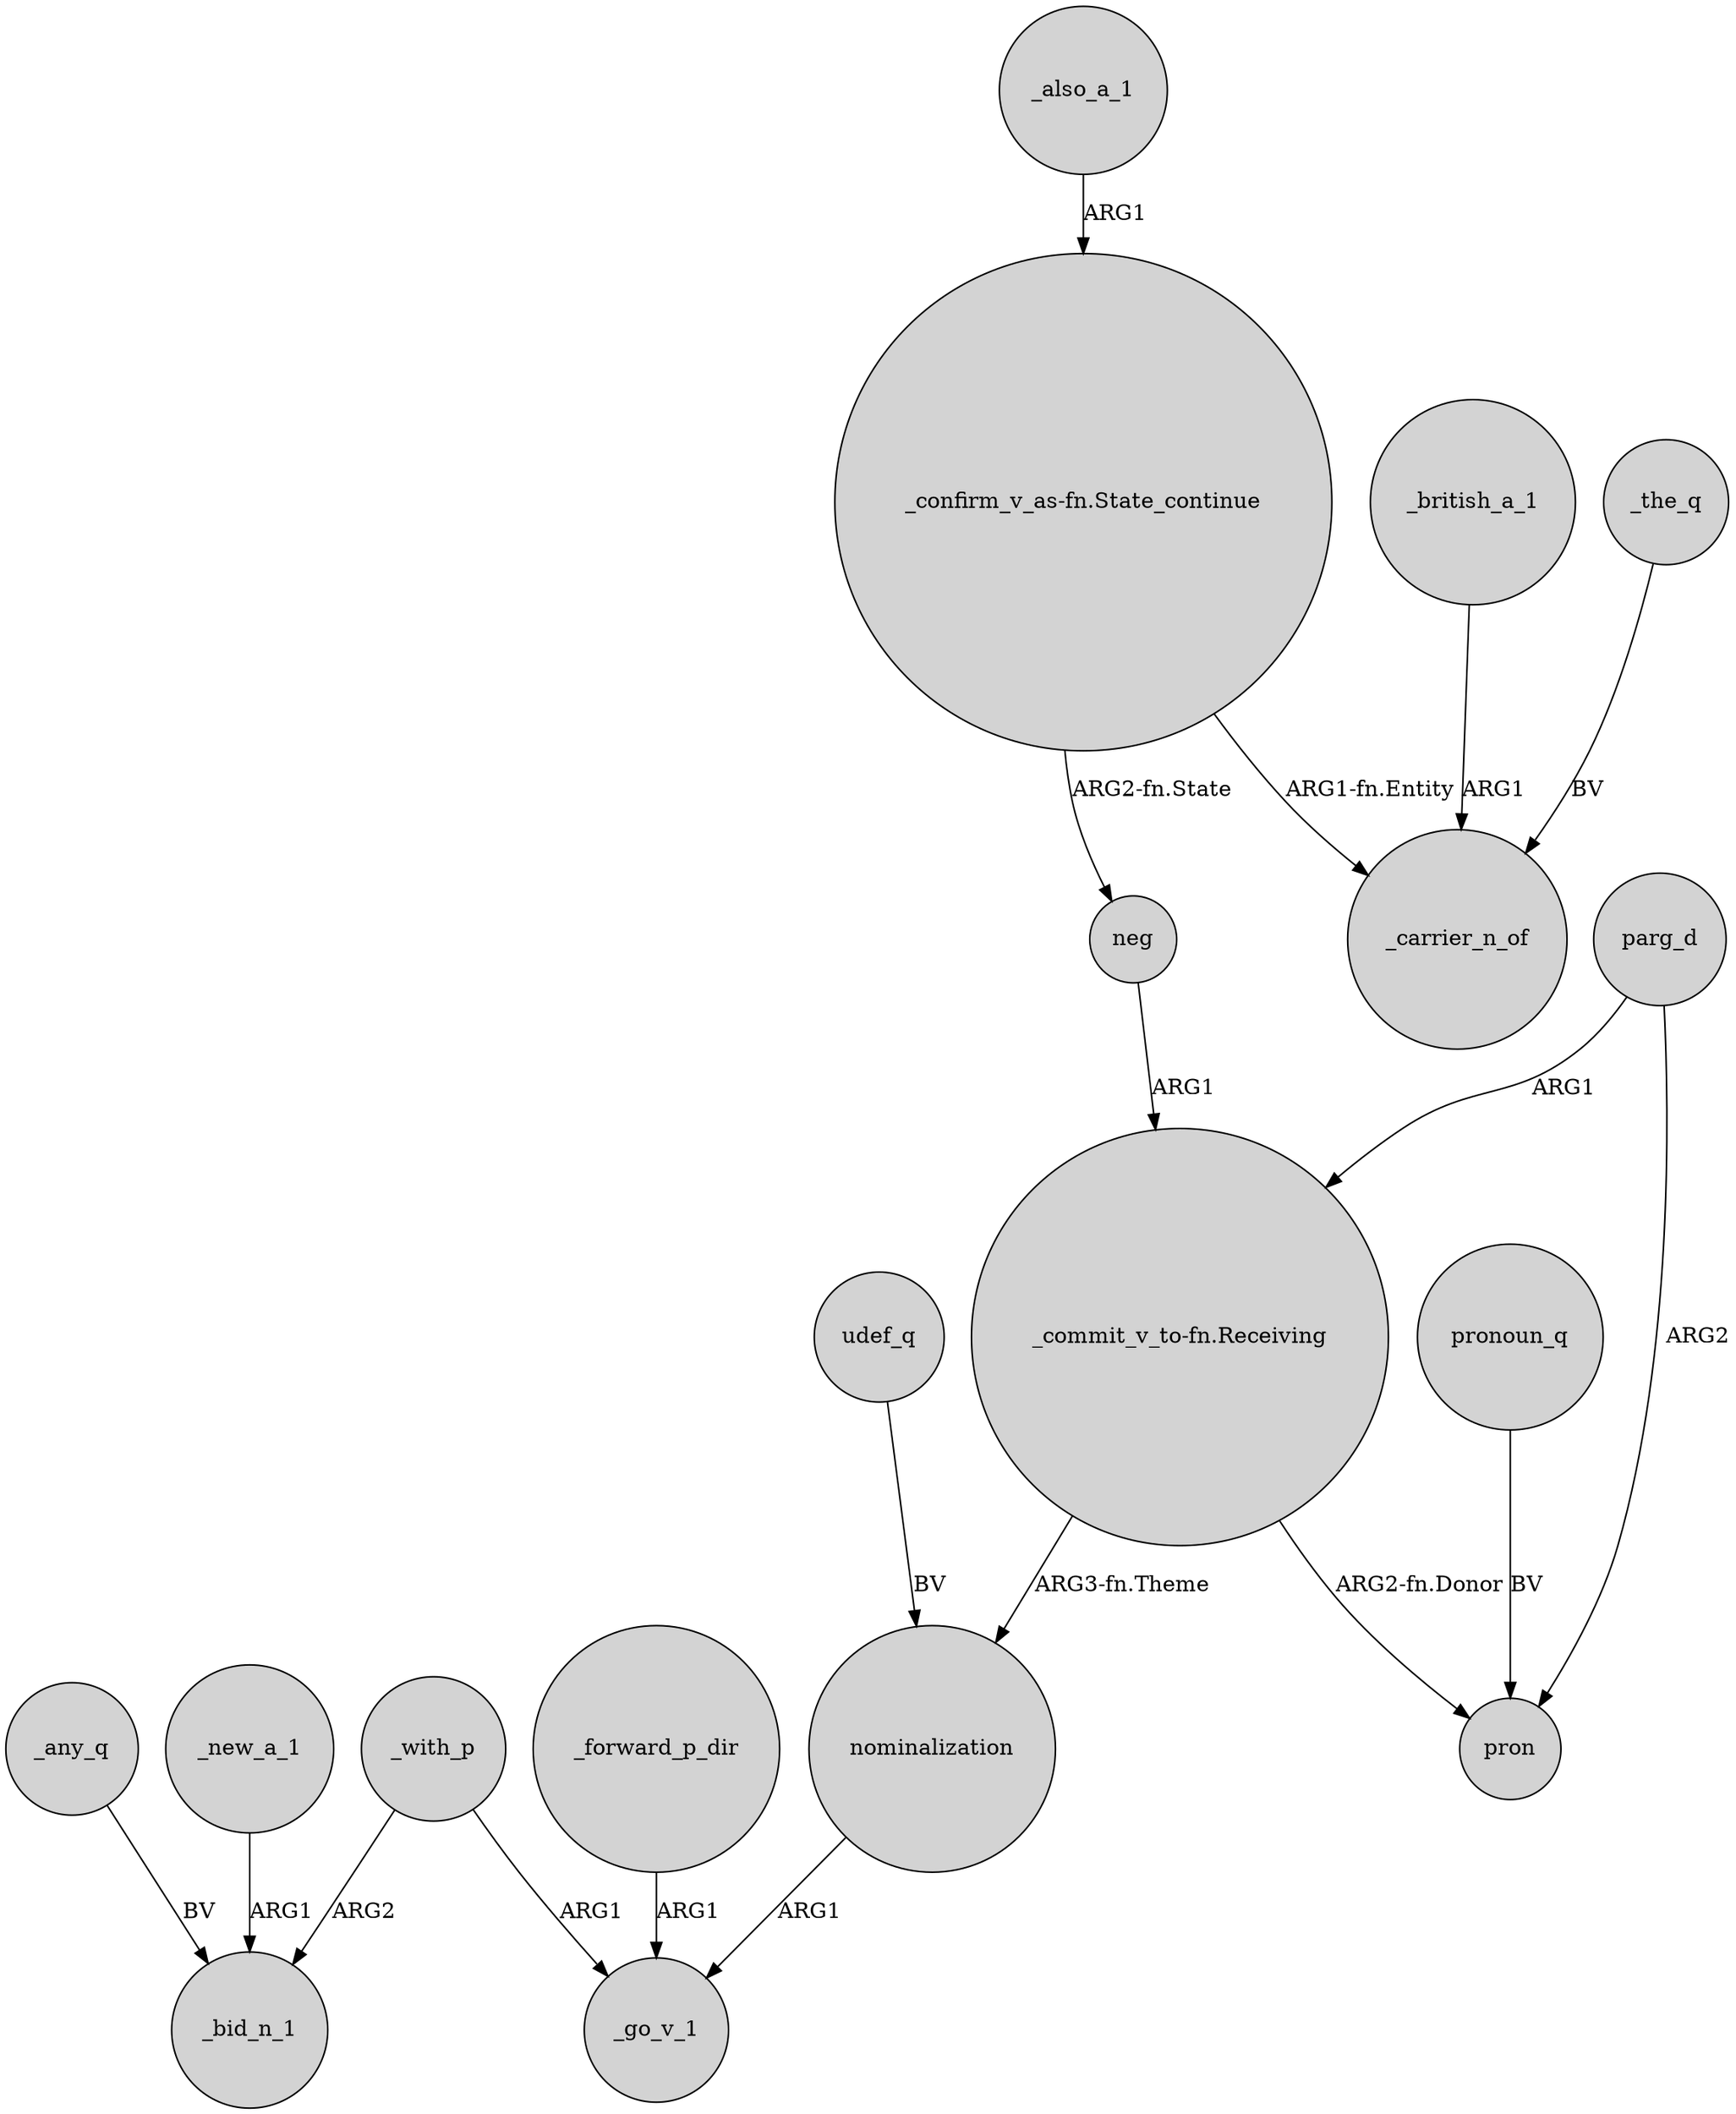 digraph {
	node [shape=circle style=filled]
	"_commit_v_to-fn.Receiving" -> nominalization [label="ARG3-fn.Theme"]
	_also_a_1 -> "_confirm_v_as-fn.State_continue" [label=ARG1]
	_with_p -> _go_v_1 [label=ARG1]
	_forward_p_dir -> _go_v_1 [label=ARG1]
	_with_p -> _bid_n_1 [label=ARG2]
	"_commit_v_to-fn.Receiving" -> pron [label="ARG2-fn.Donor"]
	parg_d -> "_commit_v_to-fn.Receiving" [label=ARG1]
	_the_q -> _carrier_n_of [label=BV]
	"_confirm_v_as-fn.State_continue" -> _carrier_n_of [label="ARG1-fn.Entity"]
	nominalization -> _go_v_1 [label=ARG1]
	neg -> "_commit_v_to-fn.Receiving" [label=ARG1]
	_new_a_1 -> _bid_n_1 [label=ARG1]
	"_confirm_v_as-fn.State_continue" -> neg [label="ARG2-fn.State"]
	pronoun_q -> pron [label=BV]
	_british_a_1 -> _carrier_n_of [label=ARG1]
	_any_q -> _bid_n_1 [label=BV]
	parg_d -> pron [label=ARG2]
	udef_q -> nominalization [label=BV]
}
